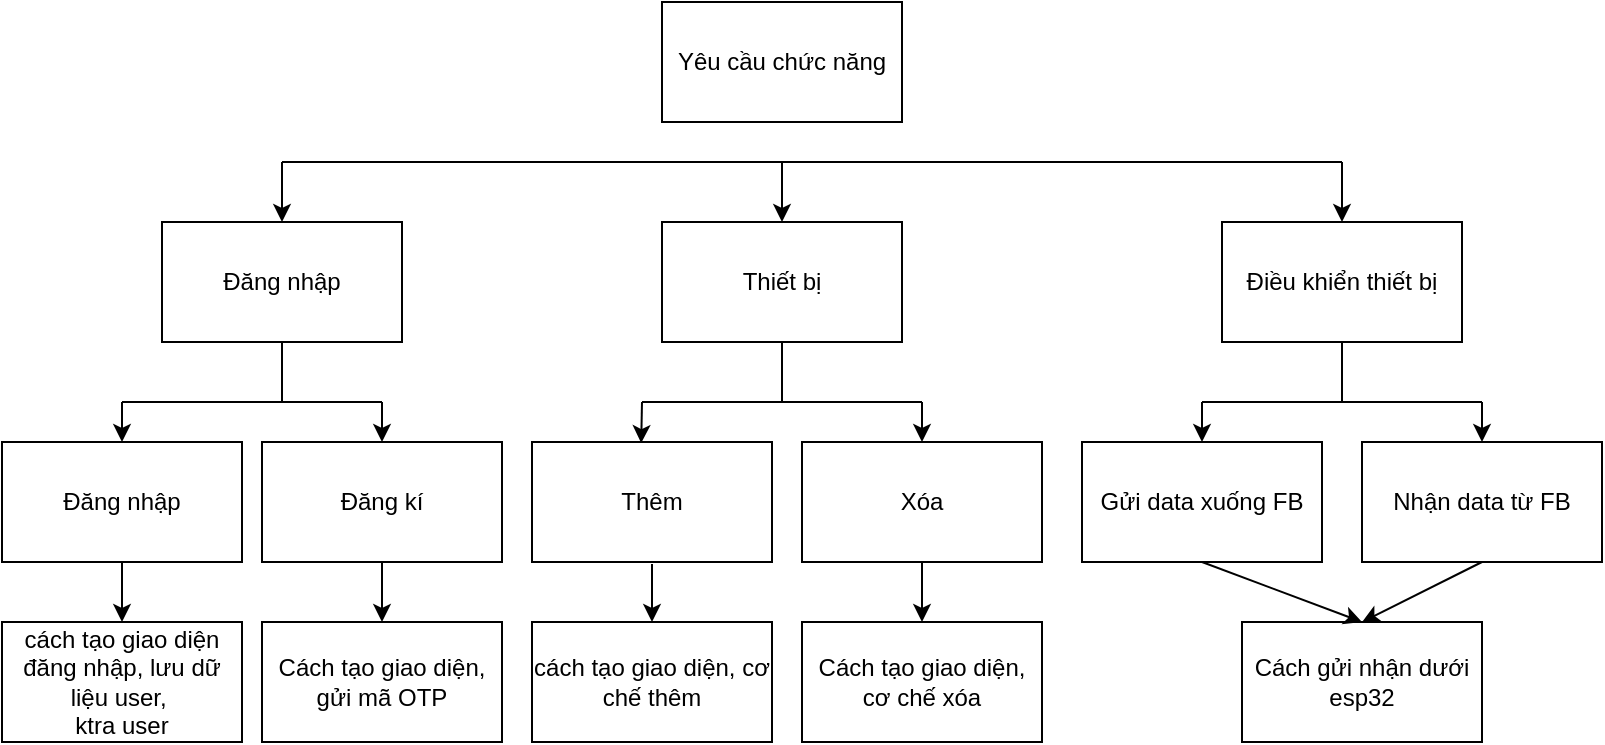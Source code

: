 <mxfile version="13.9.9" type="device"><diagram id="_9JrT41k7M2HbQVh7z20" name="Page-1"><mxGraphModel dx="868" dy="544" grid="1" gridSize="10" guides="1" tooltips="1" connect="1" arrows="1" fold="1" page="1" pageScale="1" pageWidth="850" pageHeight="1100" math="0" shadow="0"><root><mxCell id="0"/><mxCell id="1" parent="0"/><mxCell id="dr9uD-lExAcYjh6Igu3F-1" value="Yêu cầu chức năng" style="rounded=0;whiteSpace=wrap;html=1;" vertex="1" parent="1"><mxGeometry x="370" y="90" width="120" height="60" as="geometry"/></mxCell><mxCell id="dr9uD-lExAcYjh6Igu3F-2" value="Đăng nhập" style="rounded=0;whiteSpace=wrap;html=1;" vertex="1" parent="1"><mxGeometry x="120" y="200" width="120" height="60" as="geometry"/></mxCell><mxCell id="dr9uD-lExAcYjh6Igu3F-3" value="Thiết bị" style="rounded=0;whiteSpace=wrap;html=1;" vertex="1" parent="1"><mxGeometry x="370" y="200" width="120" height="60" as="geometry"/></mxCell><mxCell id="dr9uD-lExAcYjh6Igu3F-4" value="Điều khiển thiết bị" style="rounded=0;whiteSpace=wrap;html=1;" vertex="1" parent="1"><mxGeometry x="650" y="200" width="120" height="60" as="geometry"/></mxCell><mxCell id="dr9uD-lExAcYjh6Igu3F-5" value="" style="endArrow=none;html=1;" edge="1" parent="1"><mxGeometry width="50" height="50" relative="1" as="geometry"><mxPoint x="180" y="170" as="sourcePoint"/><mxPoint x="710" y="170" as="targetPoint"/></mxGeometry></mxCell><mxCell id="dr9uD-lExAcYjh6Igu3F-6" value="" style="endArrow=classic;html=1;" edge="1" parent="1" target="dr9uD-lExAcYjh6Igu3F-3"><mxGeometry width="50" height="50" relative="1" as="geometry"><mxPoint x="430" y="170" as="sourcePoint"/><mxPoint x="520" y="260" as="targetPoint"/></mxGeometry></mxCell><mxCell id="dr9uD-lExAcYjh6Igu3F-7" value="" style="endArrow=classic;html=1;entryX=0.5;entryY=0;entryDx=0;entryDy=0;" edge="1" parent="1" target="dr9uD-lExAcYjh6Igu3F-2"><mxGeometry width="50" height="50" relative="1" as="geometry"><mxPoint x="180" y="170" as="sourcePoint"/><mxPoint x="470" y="260" as="targetPoint"/></mxGeometry></mxCell><mxCell id="dr9uD-lExAcYjh6Igu3F-8" value="" style="endArrow=classic;html=1;" edge="1" parent="1" target="dr9uD-lExAcYjh6Igu3F-4"><mxGeometry width="50" height="50" relative="1" as="geometry"><mxPoint x="710" y="170" as="sourcePoint"/><mxPoint x="560" y="260" as="targetPoint"/></mxGeometry></mxCell><mxCell id="dr9uD-lExAcYjh6Igu3F-9" value="Đăng nhập" style="rounded=0;whiteSpace=wrap;html=1;" vertex="1" parent="1"><mxGeometry x="40" y="310" width="120" height="60" as="geometry"/></mxCell><mxCell id="dr9uD-lExAcYjh6Igu3F-10" value="Đăng kí" style="rounded=0;whiteSpace=wrap;html=1;" vertex="1" parent="1"><mxGeometry x="170" y="310" width="120" height="60" as="geometry"/></mxCell><mxCell id="dr9uD-lExAcYjh6Igu3F-12" value="" style="endArrow=none;html=1;" edge="1" parent="1"><mxGeometry width="50" height="50" relative="1" as="geometry"><mxPoint x="100" y="290" as="sourcePoint"/><mxPoint x="230" y="290" as="targetPoint"/></mxGeometry></mxCell><mxCell id="dr9uD-lExAcYjh6Igu3F-14" value="" style="endArrow=classic;html=1;entryX=0.5;entryY=0;entryDx=0;entryDy=0;" edge="1" parent="1" target="dr9uD-lExAcYjh6Igu3F-9"><mxGeometry width="50" height="50" relative="1" as="geometry"><mxPoint x="100" y="290" as="sourcePoint"/><mxPoint x="490" y="260" as="targetPoint"/></mxGeometry></mxCell><mxCell id="dr9uD-lExAcYjh6Igu3F-15" value="" style="endArrow=classic;html=1;entryX=0.5;entryY=0;entryDx=0;entryDy=0;" edge="1" parent="1" target="dr9uD-lExAcYjh6Igu3F-10"><mxGeometry width="50" height="50" relative="1" as="geometry"><mxPoint x="230" y="290" as="sourcePoint"/><mxPoint x="440" y="260" as="targetPoint"/></mxGeometry></mxCell><mxCell id="dr9uD-lExAcYjh6Igu3F-16" value="" style="endArrow=none;html=1;exitX=0.5;exitY=1;exitDx=0;exitDy=0;" edge="1" parent="1" source="dr9uD-lExAcYjh6Igu3F-2"><mxGeometry width="50" height="50" relative="1" as="geometry"><mxPoint x="420" y="310" as="sourcePoint"/><mxPoint x="180" y="290" as="targetPoint"/></mxGeometry></mxCell><mxCell id="dr9uD-lExAcYjh6Igu3F-17" value="Thêm" style="rounded=0;whiteSpace=wrap;html=1;" vertex="1" parent="1"><mxGeometry x="305" y="310" width="120" height="60" as="geometry"/></mxCell><mxCell id="dr9uD-lExAcYjh6Igu3F-18" value="Xóa" style="rounded=0;whiteSpace=wrap;html=1;" vertex="1" parent="1"><mxGeometry x="440" y="310" width="120" height="60" as="geometry"/></mxCell><mxCell id="dr9uD-lExAcYjh6Igu3F-19" value="" style="endArrow=none;html=1;" edge="1" parent="1"><mxGeometry width="50" height="50" relative="1" as="geometry"><mxPoint x="360" y="290" as="sourcePoint"/><mxPoint x="500" y="290" as="targetPoint"/></mxGeometry></mxCell><mxCell id="dr9uD-lExAcYjh6Igu3F-20" value="" style="endArrow=classic;html=1;entryX=0.455;entryY=0.009;entryDx=0;entryDy=0;entryPerimeter=0;" edge="1" parent="1" target="dr9uD-lExAcYjh6Igu3F-17"><mxGeometry width="50" height="50" relative="1" as="geometry"><mxPoint x="360" y="290" as="sourcePoint"/><mxPoint x="560" y="330" as="targetPoint"/></mxGeometry></mxCell><mxCell id="dr9uD-lExAcYjh6Igu3F-21" value="" style="endArrow=classic;html=1;entryX=0.5;entryY=0;entryDx=0;entryDy=0;" edge="1" parent="1" target="dr9uD-lExAcYjh6Igu3F-18"><mxGeometry width="50" height="50" relative="1" as="geometry"><mxPoint x="500" y="290" as="sourcePoint"/><mxPoint x="560" y="330" as="targetPoint"/></mxGeometry></mxCell><mxCell id="dr9uD-lExAcYjh6Igu3F-23" value="" style="endArrow=none;html=1;exitX=0.5;exitY=1;exitDx=0;exitDy=0;" edge="1" parent="1" source="dr9uD-lExAcYjh6Igu3F-3"><mxGeometry width="50" height="50" relative="1" as="geometry"><mxPoint x="430" y="380" as="sourcePoint"/><mxPoint x="430" y="290" as="targetPoint"/></mxGeometry></mxCell><mxCell id="dr9uD-lExAcYjh6Igu3F-24" value="Gửi data xuống FB" style="rounded=0;whiteSpace=wrap;html=1;" vertex="1" parent="1"><mxGeometry x="580" y="310" width="120" height="60" as="geometry"/></mxCell><mxCell id="dr9uD-lExAcYjh6Igu3F-25" value="Nhận data từ FB" style="rounded=0;whiteSpace=wrap;html=1;" vertex="1" parent="1"><mxGeometry x="720" y="310" width="120" height="60" as="geometry"/></mxCell><mxCell id="dr9uD-lExAcYjh6Igu3F-27" value="" style="endArrow=none;html=1;" edge="1" parent="1"><mxGeometry width="50" height="50" relative="1" as="geometry"><mxPoint x="780" y="290" as="sourcePoint"/><mxPoint x="640" y="290" as="targetPoint"/><Array as="points"><mxPoint x="720" y="290"/></Array></mxGeometry></mxCell><mxCell id="dr9uD-lExAcYjh6Igu3F-28" value="" style="endArrow=classic;html=1;entryX=0.5;entryY=0;entryDx=0;entryDy=0;" edge="1" parent="1" target="dr9uD-lExAcYjh6Igu3F-24"><mxGeometry width="50" height="50" relative="1" as="geometry"><mxPoint x="640" y="290" as="sourcePoint"/><mxPoint x="620" y="250" as="targetPoint"/></mxGeometry></mxCell><mxCell id="dr9uD-lExAcYjh6Igu3F-29" value="" style="endArrow=classic;html=1;" edge="1" parent="1" target="dr9uD-lExAcYjh6Igu3F-25"><mxGeometry width="50" height="50" relative="1" as="geometry"><mxPoint x="780" y="290" as="sourcePoint"/><mxPoint x="620" y="250" as="targetPoint"/></mxGeometry></mxCell><mxCell id="dr9uD-lExAcYjh6Igu3F-30" value="" style="endArrow=none;html=1;entryX=0.5;entryY=1;entryDx=0;entryDy=0;" edge="1" parent="1" target="dr9uD-lExAcYjh6Igu3F-4"><mxGeometry width="50" height="50" relative="1" as="geometry"><mxPoint x="710" y="290" as="sourcePoint"/><mxPoint x="620" y="250" as="targetPoint"/></mxGeometry></mxCell><mxCell id="dr9uD-lExAcYjh6Igu3F-31" value="cách tạo giao diện đăng nhập, lưu dữ liệu user,&amp;nbsp;&lt;br&gt;ktra user" style="rounded=0;whiteSpace=wrap;html=1;" vertex="1" parent="1"><mxGeometry x="40" y="400" width="120" height="60" as="geometry"/></mxCell><mxCell id="dr9uD-lExAcYjh6Igu3F-33" value="" style="endArrow=classic;html=1;exitX=0.5;exitY=1;exitDx=0;exitDy=0;entryX=0.5;entryY=0;entryDx=0;entryDy=0;" edge="1" parent="1" source="dr9uD-lExAcYjh6Igu3F-9" target="dr9uD-lExAcYjh6Igu3F-31"><mxGeometry width="50" height="50" relative="1" as="geometry"><mxPoint x="240" y="400" as="sourcePoint"/><mxPoint x="290" y="350" as="targetPoint"/></mxGeometry></mxCell><mxCell id="dr9uD-lExAcYjh6Igu3F-34" value="Cách tạo giao diện, gửi mã OTP" style="rounded=0;whiteSpace=wrap;html=1;" vertex="1" parent="1"><mxGeometry x="170" y="400" width="120" height="60" as="geometry"/></mxCell><mxCell id="dr9uD-lExAcYjh6Igu3F-35" value="" style="endArrow=classic;html=1;exitX=0.5;exitY=1;exitDx=0;exitDy=0;entryX=0.5;entryY=0;entryDx=0;entryDy=0;" edge="1" parent="1" source="dr9uD-lExAcYjh6Igu3F-10" target="dr9uD-lExAcYjh6Igu3F-34"><mxGeometry width="50" height="50" relative="1" as="geometry"><mxPoint x="240" y="400" as="sourcePoint"/><mxPoint x="290" y="350" as="targetPoint"/></mxGeometry></mxCell><mxCell id="dr9uD-lExAcYjh6Igu3F-36" value="cách tạo giao diện, cơ chế thêm" style="rounded=0;whiteSpace=wrap;html=1;" vertex="1" parent="1"><mxGeometry x="305" y="400" width="120" height="60" as="geometry"/></mxCell><mxCell id="dr9uD-lExAcYjh6Igu3F-37" value="Cách tạo giao diện, cơ chế xóa" style="rounded=0;whiteSpace=wrap;html=1;" vertex="1" parent="1"><mxGeometry x="440" y="400" width="120" height="60" as="geometry"/></mxCell><mxCell id="dr9uD-lExAcYjh6Igu3F-38" value="" style="endArrow=classic;html=1;entryX=0.5;entryY=0;entryDx=0;entryDy=0;" edge="1" parent="1" target="dr9uD-lExAcYjh6Igu3F-36"><mxGeometry width="50" height="50" relative="1" as="geometry"><mxPoint x="365" y="371" as="sourcePoint"/><mxPoint x="460" y="390" as="targetPoint"/></mxGeometry></mxCell><mxCell id="dr9uD-lExAcYjh6Igu3F-39" value="" style="endArrow=classic;html=1;exitX=0.5;exitY=1;exitDx=0;exitDy=0;entryX=0.5;entryY=0;entryDx=0;entryDy=0;" edge="1" parent="1" source="dr9uD-lExAcYjh6Igu3F-18" target="dr9uD-lExAcYjh6Igu3F-37"><mxGeometry width="50" height="50" relative="1" as="geometry"><mxPoint x="410" y="440" as="sourcePoint"/><mxPoint x="460" y="390" as="targetPoint"/></mxGeometry></mxCell><mxCell id="dr9uD-lExAcYjh6Igu3F-40" value="Cách gửi nhận dưới esp32" style="rounded=0;whiteSpace=wrap;html=1;" vertex="1" parent="1"><mxGeometry x="660" y="400" width="120" height="60" as="geometry"/></mxCell><mxCell id="dr9uD-lExAcYjh6Igu3F-41" value="" style="endArrow=classic;html=1;exitX=0.5;exitY=1;exitDx=0;exitDy=0;entryX=0.5;entryY=0;entryDx=0;entryDy=0;" edge="1" parent="1" source="dr9uD-lExAcYjh6Igu3F-24" target="dr9uD-lExAcYjh6Igu3F-40"><mxGeometry width="50" height="50" relative="1" as="geometry"><mxPoint x="410" y="430" as="sourcePoint"/><mxPoint x="460" y="380" as="targetPoint"/></mxGeometry></mxCell><mxCell id="dr9uD-lExAcYjh6Igu3F-42" value="" style="endArrow=classic;html=1;exitX=0.5;exitY=1;exitDx=0;exitDy=0;" edge="1" parent="1" source="dr9uD-lExAcYjh6Igu3F-25"><mxGeometry width="50" height="50" relative="1" as="geometry"><mxPoint x="410" y="430" as="sourcePoint"/><mxPoint x="720" y="400" as="targetPoint"/></mxGeometry></mxCell></root></mxGraphModel></diagram></mxfile>